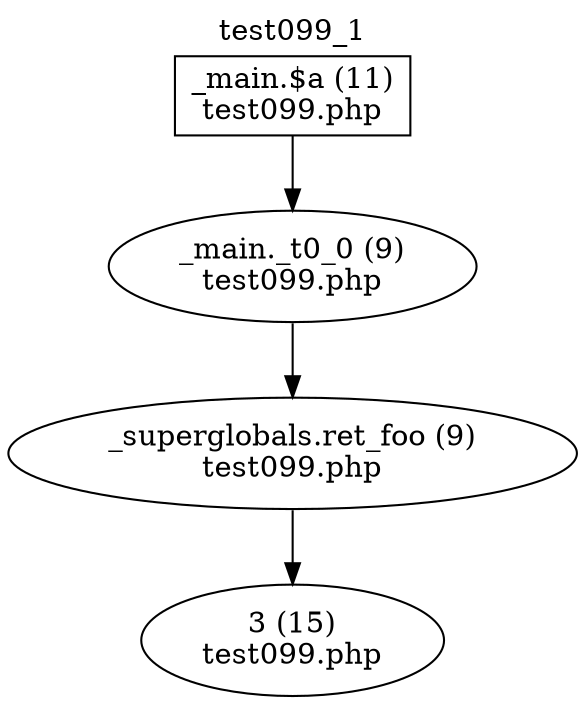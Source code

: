 digraph cfg {
  label="test099_1";
  labelloc=t;
  n1 [shape=box, label="_main.$a (11)\ntest099.php"];
  n2 [shape=ellipse, label="_main._t0_0 (9)\ntest099.php"];
  n3 [shape=ellipse, label="_superglobals.ret_foo (9)\ntest099.php"];
  n4 [shape=ellipse, label="3 (15)\ntest099.php"];
  n1 -> n2;
  n2 -> n3;
  n3 -> n4;
}

